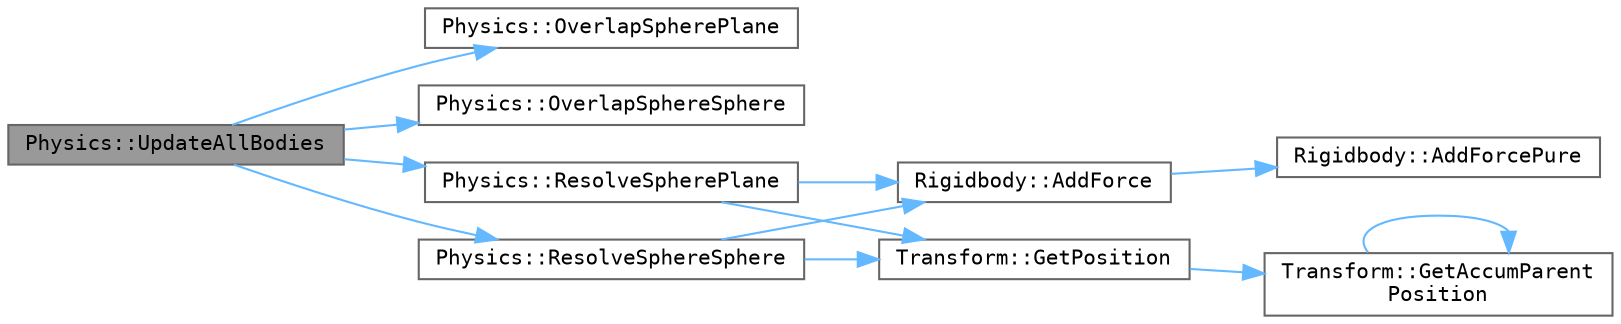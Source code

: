 digraph "Physics::UpdateAllBodies"
{
 // LATEX_PDF_SIZE
  bgcolor="transparent";
  edge [fontname=Terminal,fontsize=10,labelfontname=Helvetica,labelfontsize=10];
  node [fontname=Terminal,fontsize=10,shape=box,height=0.2,width=0.4];
  rankdir="LR";
  Node1 [label="Physics::UpdateAllBodies",height=0.2,width=0.4,color="gray40", fillcolor="grey60", style="filled", fontcolor="black",tooltip="Executes the physics tick on all physics objects in vector"];
  Node1 -> Node2 [color="steelblue1",style="solid"];
  Node2 [label="Physics::OverlapSpherePlane",height=0.2,width=0.4,color="grey40", fillcolor="white", style="filled",URL="$class_physics.html#a5e74480371f8f0d42774b882c231006f",tooltip="Checks if a sphere is overlapping a plane"];
  Node1 -> Node3 [color="steelblue1",style="solid"];
  Node3 [label="Physics::OverlapSphereSphere",height=0.2,width=0.4,color="grey40", fillcolor="white", style="filled",URL="$class_physics.html#aa662da4d0f96ee8fd41d526cc2ef2c40",tooltip="Checks of two spheres are overlapping"];
  Node1 -> Node4 [color="steelblue1",style="solid"];
  Node4 [label="Physics::ResolveSpherePlane",height=0.2,width=0.4,color="grey40", fillcolor="white", style="filled",URL="$class_physics.html#a736d261010f60931a23fb0ce91700225",tooltip="Resolves a collision between one sphere RigidBody and one plane RigidBody"];
  Node4 -> Node5 [color="steelblue1",style="solid"];
  Node5 [label="Rigidbody::AddForce",height=0.2,width=0.4,color="grey40", fillcolor="white", style="filled",URL="$class_rigidbody.html#ad968aba72e2d80dc282ce7a2f2639ca2",tooltip="Adds force, factoring in mass"];
  Node5 -> Node6 [color="steelblue1",style="solid"];
  Node6 [label="Rigidbody::AddForcePure",height=0.2,width=0.4,color="grey40", fillcolor="white", style="filled",URL="$class_rigidbody.html#ab633f234942f4142cb4128883c6c9aa6",tooltip="Adds force, ignoring mass"];
  Node4 -> Node7 [color="steelblue1",style="solid"];
  Node7 [label="Transform::GetPosition",height=0.2,width=0.4,color="grey40", fillcolor="white", style="filled",URL="$class_transform.html#a482ec8a49b08f224b2ec513dc27f47b5",tooltip="Gets the position of this transform"];
  Node7 -> Node8 [color="steelblue1",style="solid"];
  Node8 [label="Transform::GetAccumParent\lPosition",height=0.2,width=0.4,color="grey40", fillcolor="white", style="filled",URL="$class_transform.html#aa12429358147b70bdfd11af25a99f660",tooltip=" "];
  Node8 -> Node8 [color="steelblue1",style="solid"];
  Node1 -> Node9 [color="steelblue1",style="solid"];
  Node9 [label="Physics::ResolveSphereSphere",height=0.2,width=0.4,color="grey40", fillcolor="white", style="filled",URL="$class_physics.html#aa343c30848ec0030d0c73719cbcabc05",tooltip="Resolves a collision between two sphere Rigidbodies"];
  Node9 -> Node5 [color="steelblue1",style="solid"];
  Node9 -> Node7 [color="steelblue1",style="solid"];
}
